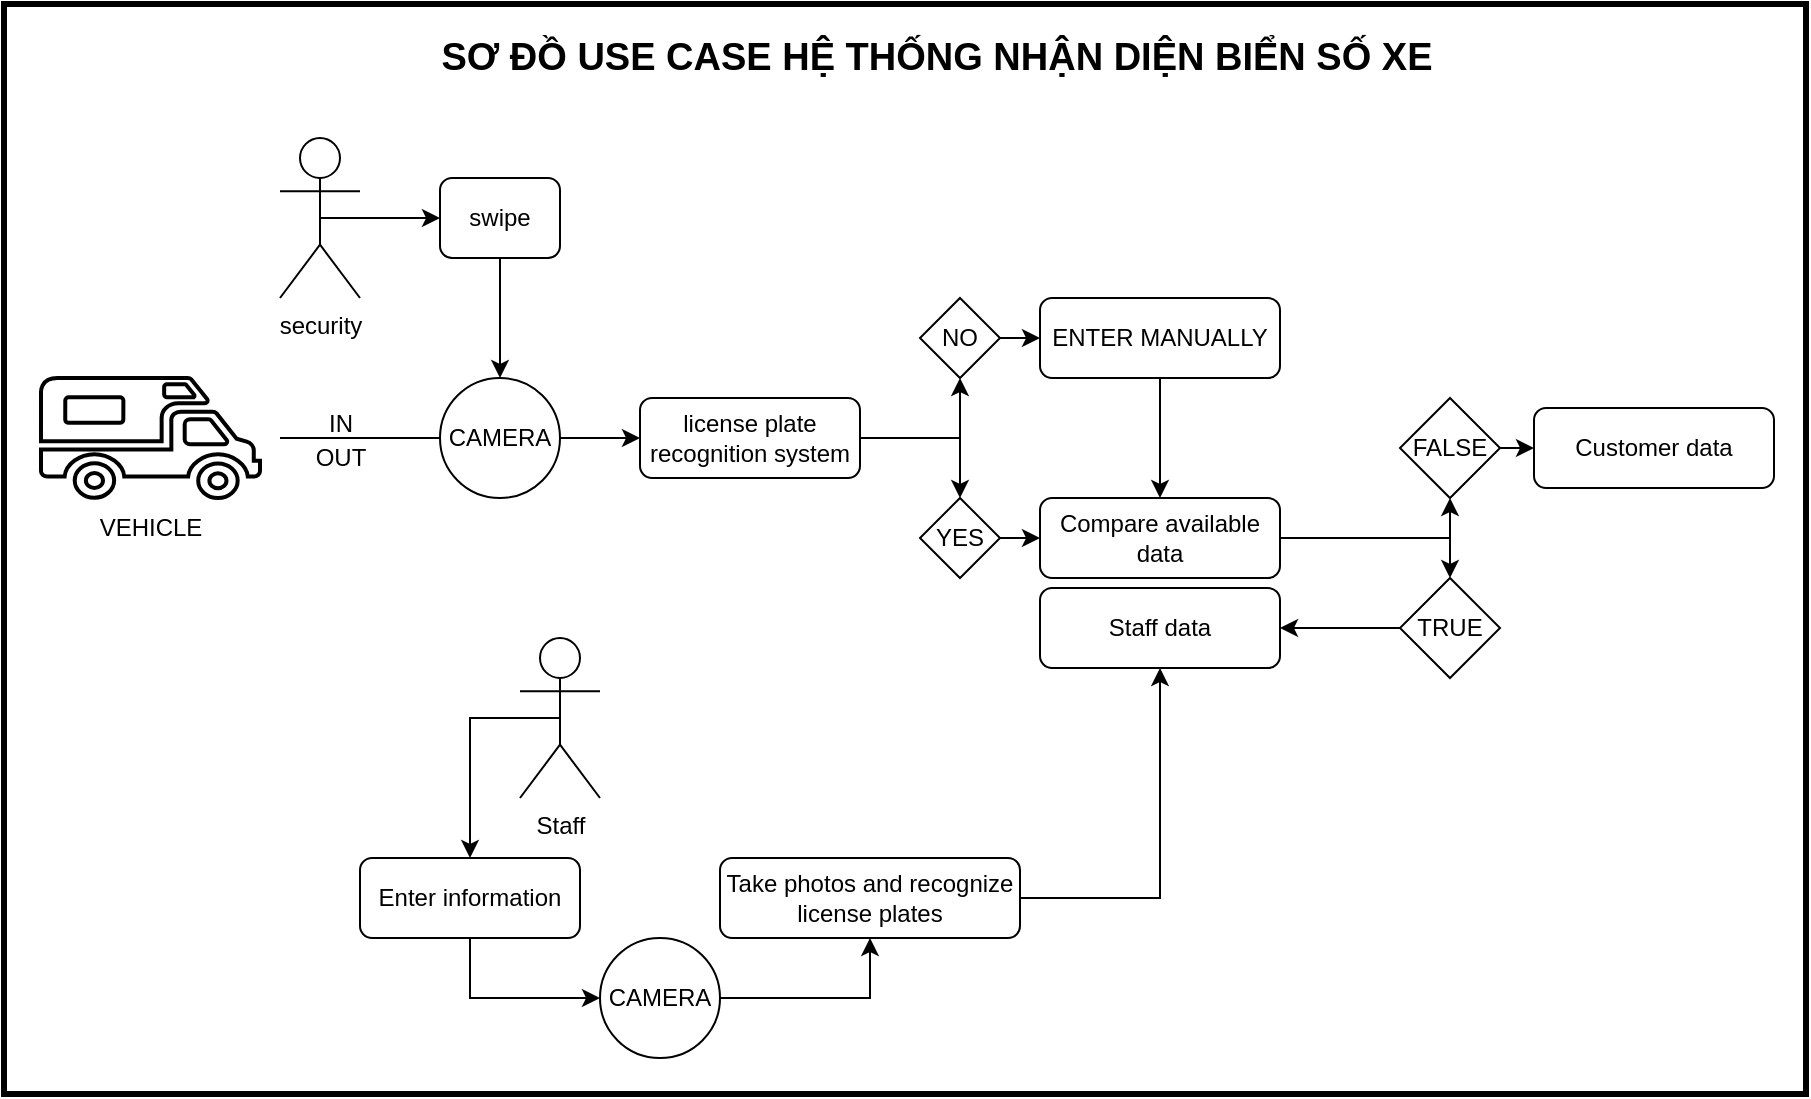 <mxfile version="24.5.4" type="github">
  <diagram name="Trang-1" id="9g4NJWQaRpeCCxSCEzkC">
    <mxGraphModel dx="1400" dy="1865" grid="0" gridSize="10" guides="1" tooltips="1" connect="1" arrows="1" fold="1" page="1" pageScale="1" pageWidth="827" pageHeight="1169" math="0" shadow="0">
      <root>
        <mxCell id="0" />
        <mxCell id="1" parent="0" />
        <mxCell id="SGmd-vx20_TWzx9Mxpe2-2" value="" style="rounded=0;whiteSpace=wrap;html=1;strokeWidth=3;" vertex="1" parent="1">
          <mxGeometry x="62" y="-87" width="901" height="545" as="geometry" />
        </mxCell>
        <mxCell id="WoNUFKYh86xmJahRJ14r-59" style="edgeStyle=orthogonalEdgeStyle;rounded=0;orthogonalLoop=1;jettySize=auto;html=1;exitX=0.5;exitY=0.5;exitDx=0;exitDy=0;exitPerimeter=0;" parent="1" source="WoNUFKYh86xmJahRJ14r-2" target="WoNUFKYh86xmJahRJ14r-58" edge="1">
          <mxGeometry relative="1" as="geometry" />
        </mxCell>
        <mxCell id="WoNUFKYh86xmJahRJ14r-2" value="security" style="shape=umlActor;verticalLabelPosition=bottom;verticalAlign=top;html=1;outlineConnect=0;" parent="1" vertex="1">
          <mxGeometry x="200" y="-20" width="40" height="80" as="geometry" />
        </mxCell>
        <mxCell id="WoNUFKYh86xmJahRJ14r-68" style="edgeStyle=orthogonalEdgeStyle;rounded=0;orthogonalLoop=1;jettySize=auto;html=1;exitX=1;exitY=0.5;exitDx=0;exitDy=0;" parent="1" source="WoNUFKYh86xmJahRJ14r-7" target="WoNUFKYh86xmJahRJ14r-61" edge="1">
          <mxGeometry relative="1" as="geometry" />
        </mxCell>
        <mxCell id="WoNUFKYh86xmJahRJ14r-7" value="CAMERA" style="ellipse;whiteSpace=wrap;html=1;aspect=fixed;" parent="1" vertex="1">
          <mxGeometry x="280" y="100" width="60" height="60" as="geometry" />
        </mxCell>
        <mxCell id="WoNUFKYh86xmJahRJ14r-102" style="edgeStyle=orthogonalEdgeStyle;rounded=0;orthogonalLoop=1;jettySize=auto;html=1;exitX=1;exitY=0.5;exitDx=0;exitDy=0;entryX=0.5;entryY=1;entryDx=0;entryDy=0;" parent="1" source="WoNUFKYh86xmJahRJ14r-30" target="WoNUFKYh86xmJahRJ14r-94" edge="1">
          <mxGeometry relative="1" as="geometry" />
        </mxCell>
        <mxCell id="WoNUFKYh86xmJahRJ14r-30" value="Take photos and recognize license plates" style="rounded=1;whiteSpace=wrap;html=1;" parent="1" vertex="1">
          <mxGeometry x="420" y="340" width="150" height="40" as="geometry" />
        </mxCell>
        <mxCell id="WoNUFKYh86xmJahRJ14r-92" style="edgeStyle=orthogonalEdgeStyle;rounded=0;orthogonalLoop=1;jettySize=auto;html=1;exitX=0.5;exitY=0.5;exitDx=0;exitDy=0;exitPerimeter=0;entryX=0.5;entryY=0;entryDx=0;entryDy=0;" parent="1" source="WoNUFKYh86xmJahRJ14r-31" target="WoNUFKYh86xmJahRJ14r-35" edge="1">
          <mxGeometry relative="1" as="geometry">
            <Array as="points">
              <mxPoint x="295" y="270" />
            </Array>
          </mxGeometry>
        </mxCell>
        <mxCell id="WoNUFKYh86xmJahRJ14r-31" value="Staff" style="shape=umlActor;verticalLabelPosition=bottom;verticalAlign=top;html=1;outlineConnect=0;" parent="1" vertex="1">
          <mxGeometry x="320" y="230" width="40" height="80" as="geometry" />
        </mxCell>
        <mxCell id="WoNUFKYh86xmJahRJ14r-101" style="edgeStyle=orthogonalEdgeStyle;rounded=0;orthogonalLoop=1;jettySize=auto;html=1;exitX=1;exitY=0.5;exitDx=0;exitDy=0;entryX=0.5;entryY=1;entryDx=0;entryDy=0;" parent="1" source="WoNUFKYh86xmJahRJ14r-33" target="WoNUFKYh86xmJahRJ14r-30" edge="1">
          <mxGeometry relative="1" as="geometry" />
        </mxCell>
        <mxCell id="WoNUFKYh86xmJahRJ14r-33" value="CAMERA" style="ellipse;whiteSpace=wrap;html=1;aspect=fixed;" parent="1" vertex="1">
          <mxGeometry x="360" y="380" width="60" height="60" as="geometry" />
        </mxCell>
        <mxCell id="WoNUFKYh86xmJahRJ14r-93" style="edgeStyle=orthogonalEdgeStyle;rounded=0;orthogonalLoop=1;jettySize=auto;html=1;exitX=0.5;exitY=1;exitDx=0;exitDy=0;entryX=0;entryY=0.5;entryDx=0;entryDy=0;" parent="1" source="WoNUFKYh86xmJahRJ14r-35" target="WoNUFKYh86xmJahRJ14r-33" edge="1">
          <mxGeometry relative="1" as="geometry" />
        </mxCell>
        <mxCell id="WoNUFKYh86xmJahRJ14r-35" value="Enter information" style="rounded=1;whiteSpace=wrap;html=1;" parent="1" vertex="1">
          <mxGeometry x="240" y="340" width="110" height="40" as="geometry" />
        </mxCell>
        <mxCell id="WoNUFKYh86xmJahRJ14r-51" value="" style="shape=mxgraph.signs.sports.rv;html=1;pointerEvents=1;fillColor=#ffffff;strokeColor=default;verticalLabelPosition=bottom;verticalAlign=top;align=center;fillStyle=auto;strokeWidth=2;" parent="1" vertex="1">
          <mxGeometry x="80" y="100" width="110" height="60" as="geometry" />
        </mxCell>
        <mxCell id="WoNUFKYh86xmJahRJ14r-53" value="" style="line;strokeWidth=1;rotatable=0;dashed=0;labelPosition=right;align=left;verticalAlign=middle;spacingTop=0;spacingLeft=6;points=[];portConstraint=eastwest;" parent="1" vertex="1">
          <mxGeometry x="200" y="125" width="80" height="10" as="geometry" />
        </mxCell>
        <mxCell id="WoNUFKYh86xmJahRJ14r-54" value="IN" style="text;html=1;align=center;verticalAlign=middle;resizable=0;points=[];autosize=1;strokeColor=none;fillColor=none;" parent="1" vertex="1">
          <mxGeometry x="210" y="108" width="40" height="30" as="geometry" />
        </mxCell>
        <mxCell id="WoNUFKYh86xmJahRJ14r-55" value="OUT" style="text;html=1;align=center;verticalAlign=middle;resizable=0;points=[];autosize=1;strokeColor=none;fillColor=none;" parent="1" vertex="1">
          <mxGeometry x="205" y="125" width="50" height="30" as="geometry" />
        </mxCell>
        <mxCell id="WoNUFKYh86xmJahRJ14r-60" style="edgeStyle=orthogonalEdgeStyle;rounded=0;orthogonalLoop=1;jettySize=auto;html=1;exitX=0.5;exitY=1;exitDx=0;exitDy=0;entryX=0.5;entryY=0;entryDx=0;entryDy=0;" parent="1" source="WoNUFKYh86xmJahRJ14r-58" target="WoNUFKYh86xmJahRJ14r-7" edge="1">
          <mxGeometry relative="1" as="geometry" />
        </mxCell>
        <mxCell id="WoNUFKYh86xmJahRJ14r-58" value="swipe" style="rounded=1;whiteSpace=wrap;html=1;" parent="1" vertex="1">
          <mxGeometry x="280" width="60" height="40" as="geometry" />
        </mxCell>
        <mxCell id="WoNUFKYh86xmJahRJ14r-66" style="edgeStyle=orthogonalEdgeStyle;rounded=0;orthogonalLoop=1;jettySize=auto;html=1;exitX=1;exitY=0.5;exitDx=0;exitDy=0;entryX=0.5;entryY=1;entryDx=0;entryDy=0;" parent="1" source="WoNUFKYh86xmJahRJ14r-61" target="WoNUFKYh86xmJahRJ14r-62" edge="1">
          <mxGeometry relative="1" as="geometry" />
        </mxCell>
        <mxCell id="WoNUFKYh86xmJahRJ14r-67" style="edgeStyle=orthogonalEdgeStyle;rounded=0;orthogonalLoop=1;jettySize=auto;html=1;exitX=1;exitY=0.5;exitDx=0;exitDy=0;entryX=0.5;entryY=0;entryDx=0;entryDy=0;" parent="1" source="WoNUFKYh86xmJahRJ14r-61" target="WoNUFKYh86xmJahRJ14r-63" edge="1">
          <mxGeometry relative="1" as="geometry" />
        </mxCell>
        <mxCell id="WoNUFKYh86xmJahRJ14r-61" value="license plate recognition system" style="rounded=1;whiteSpace=wrap;html=1;" parent="1" vertex="1">
          <mxGeometry x="380" y="110" width="110" height="40" as="geometry" />
        </mxCell>
        <mxCell id="WoNUFKYh86xmJahRJ14r-70" style="edgeStyle=orthogonalEdgeStyle;rounded=0;orthogonalLoop=1;jettySize=auto;html=1;exitX=1;exitY=0.5;exitDx=0;exitDy=0;entryX=0;entryY=0.5;entryDx=0;entryDy=0;" parent="1" source="WoNUFKYh86xmJahRJ14r-62" target="WoNUFKYh86xmJahRJ14r-69" edge="1">
          <mxGeometry relative="1" as="geometry" />
        </mxCell>
        <mxCell id="WoNUFKYh86xmJahRJ14r-62" value="NO" style="rhombus;whiteSpace=wrap;html=1;" parent="1" vertex="1">
          <mxGeometry x="520" y="60" width="40" height="40" as="geometry" />
        </mxCell>
        <mxCell id="WoNUFKYh86xmJahRJ14r-63" value="YES" style="rhombus;whiteSpace=wrap;html=1;" parent="1" vertex="1">
          <mxGeometry x="520" y="160" width="40" height="40" as="geometry" />
        </mxCell>
        <mxCell id="WoNUFKYh86xmJahRJ14r-81" style="edgeStyle=orthogonalEdgeStyle;rounded=0;orthogonalLoop=1;jettySize=auto;html=1;exitX=0.5;exitY=1;exitDx=0;exitDy=0;entryX=0.5;entryY=0;entryDx=0;entryDy=0;" parent="1" source="WoNUFKYh86xmJahRJ14r-69" target="WoNUFKYh86xmJahRJ14r-79" edge="1">
          <mxGeometry relative="1" as="geometry" />
        </mxCell>
        <mxCell id="WoNUFKYh86xmJahRJ14r-69" value="ENTER MANUALLY" style="rounded=1;whiteSpace=wrap;html=1;" parent="1" vertex="1">
          <mxGeometry x="580" y="60" width="120" height="40" as="geometry" />
        </mxCell>
        <mxCell id="WoNUFKYh86xmJahRJ14r-72" value="VEHICLE" style="text;html=1;align=center;verticalAlign=middle;resizable=0;points=[];autosize=1;strokeColor=none;fillColor=none;" parent="1" vertex="1">
          <mxGeometry x="100" y="160" width="70" height="30" as="geometry" />
        </mxCell>
        <mxCell id="WoNUFKYh86xmJahRJ14r-97" style="edgeStyle=orthogonalEdgeStyle;rounded=0;orthogonalLoop=1;jettySize=auto;html=1;exitX=1;exitY=0.5;exitDx=0;exitDy=0;entryX=0;entryY=0.5;entryDx=0;entryDy=0;" parent="1" source="WoNUFKYh86xmJahRJ14r-76" target="WoNUFKYh86xmJahRJ14r-96" edge="1">
          <mxGeometry relative="1" as="geometry" />
        </mxCell>
        <mxCell id="WoNUFKYh86xmJahRJ14r-76" value="FALSE" style="rhombus;whiteSpace=wrap;html=1;" parent="1" vertex="1">
          <mxGeometry x="760" y="110" width="50" height="50" as="geometry" />
        </mxCell>
        <mxCell id="WoNUFKYh86xmJahRJ14r-95" style="edgeStyle=orthogonalEdgeStyle;rounded=0;orthogonalLoop=1;jettySize=auto;html=1;exitX=0;exitY=0.5;exitDx=0;exitDy=0;entryX=1;entryY=0.5;entryDx=0;entryDy=0;" parent="1" source="WoNUFKYh86xmJahRJ14r-77" target="WoNUFKYh86xmJahRJ14r-94" edge="1">
          <mxGeometry relative="1" as="geometry" />
        </mxCell>
        <mxCell id="WoNUFKYh86xmJahRJ14r-77" value="TRUE" style="rhombus;whiteSpace=wrap;html=1;" parent="1" vertex="1">
          <mxGeometry x="760" y="200" width="50" height="50" as="geometry" />
        </mxCell>
        <mxCell id="WoNUFKYh86xmJahRJ14r-82" style="edgeStyle=orthogonalEdgeStyle;rounded=0;orthogonalLoop=1;jettySize=auto;html=1;exitX=1;exitY=0.5;exitDx=0;exitDy=0;entryX=0.5;entryY=1;entryDx=0;entryDy=0;" parent="1" source="WoNUFKYh86xmJahRJ14r-79" target="WoNUFKYh86xmJahRJ14r-76" edge="1">
          <mxGeometry relative="1" as="geometry">
            <Array as="points">
              <mxPoint x="785" y="180" />
            </Array>
          </mxGeometry>
        </mxCell>
        <mxCell id="WoNUFKYh86xmJahRJ14r-83" style="edgeStyle=orthogonalEdgeStyle;rounded=0;orthogonalLoop=1;jettySize=auto;html=1;exitX=1;exitY=0.5;exitDx=0;exitDy=0;entryX=0.5;entryY=0;entryDx=0;entryDy=0;" parent="1" source="WoNUFKYh86xmJahRJ14r-79" target="WoNUFKYh86xmJahRJ14r-77" edge="1">
          <mxGeometry relative="1" as="geometry">
            <Array as="points">
              <mxPoint x="785" y="180" />
            </Array>
          </mxGeometry>
        </mxCell>
        <mxCell id="WoNUFKYh86xmJahRJ14r-79" value="Compare available data" style="rounded=1;whiteSpace=wrap;html=1;" parent="1" vertex="1">
          <mxGeometry x="580" y="160" width="120" height="40" as="geometry" />
        </mxCell>
        <mxCell id="WoNUFKYh86xmJahRJ14r-80" style="edgeStyle=orthogonalEdgeStyle;rounded=0;orthogonalLoop=1;jettySize=auto;html=1;exitX=1;exitY=0.5;exitDx=0;exitDy=0;entryX=0;entryY=0.5;entryDx=0;entryDy=0;" parent="1" source="WoNUFKYh86xmJahRJ14r-63" target="WoNUFKYh86xmJahRJ14r-79" edge="1">
          <mxGeometry relative="1" as="geometry" />
        </mxCell>
        <mxCell id="WoNUFKYh86xmJahRJ14r-94" value="Staff data" style="rounded=1;whiteSpace=wrap;html=1;" parent="1" vertex="1">
          <mxGeometry x="580" y="205" width="120" height="40" as="geometry" />
        </mxCell>
        <mxCell id="WoNUFKYh86xmJahRJ14r-96" value="Customer data" style="rounded=1;whiteSpace=wrap;html=1;" parent="1" vertex="1">
          <mxGeometry x="827" y="115" width="120" height="40" as="geometry" />
        </mxCell>
        <mxCell id="SGmd-vx20_TWzx9Mxpe2-3" value="&lt;font size=&quot;1&quot; style=&quot;&quot;&gt;&lt;b style=&quot;font-size: 19px;&quot;&gt;SƠ ĐỒ USE CASE HỆ THỐNG NHẬN DIỆN BIỂN SỐ XE&lt;/b&gt;&lt;/font&gt;" style="text;html=1;align=center;verticalAlign=middle;whiteSpace=wrap;rounded=0;" vertex="1" parent="1">
          <mxGeometry x="155" y="-80" width="747" height="40" as="geometry" />
        </mxCell>
      </root>
    </mxGraphModel>
  </diagram>
</mxfile>
